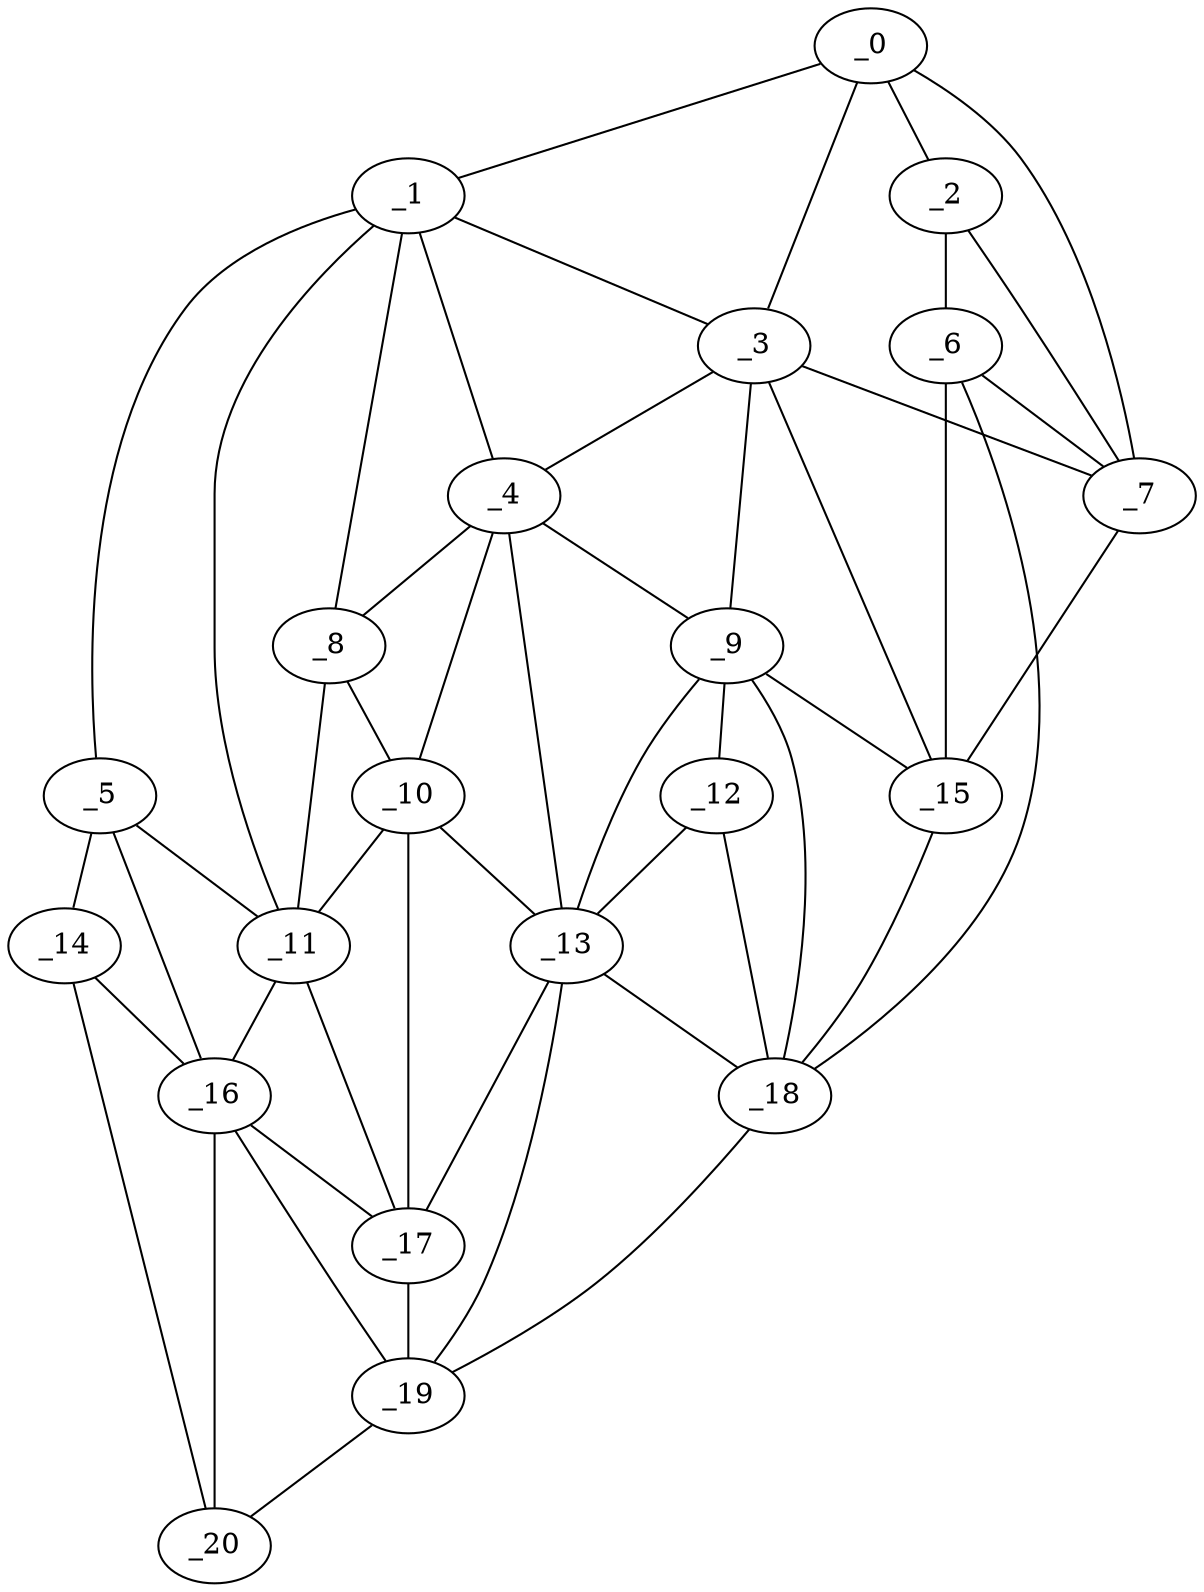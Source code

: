 graph "obj17__300.gxl" {
	_0	 [x=48,
		y=18];
	_1	 [x=49,
		y=83];
	_0 -- _1	 [valence=1];
	_2	 [x=64,
		y=7];
	_0 -- _2	 [valence=1];
	_3	 [x=68,
		y=35];
	_0 -- _3	 [valence=2];
	_7	 [x=74,
		y=13];
	_0 -- _7	 [valence=1];
	_1 -- _3	 [valence=1];
	_4	 [x=69,
		y=75];
	_1 -- _4	 [valence=2];
	_5	 [x=71,
		y=125];
	_1 -- _5	 [valence=1];
	_8	 [x=75,
		y=86];
	_1 -- _8	 [valence=2];
	_11	 [x=81,
		y=99];
	_1 -- _11	 [valence=2];
	_6	 [x=72,
		y=2];
	_2 -- _6	 [valence=1];
	_2 -- _7	 [valence=2];
	_3 -- _4	 [valence=2];
	_3 -- _7	 [valence=2];
	_9	 [x=78,
		y=55];
	_3 -- _9	 [valence=1];
	_15	 [x=83,
		y=31];
	_3 -- _15	 [valence=2];
	_4 -- _8	 [valence=1];
	_4 -- _9	 [valence=1];
	_10	 [x=79,
		y=80];
	_4 -- _10	 [valence=2];
	_13	 [x=82,
		y=65];
	_4 -- _13	 [valence=2];
	_5 -- _11	 [valence=1];
	_14	 [x=82,
		y=122];
	_5 -- _14	 [valence=1];
	_16	 [x=85,
		y=118];
	_5 -- _16	 [valence=2];
	_6 -- _7	 [valence=1];
	_6 -- _15	 [valence=2];
	_18	 [x=91,
		y=40];
	_6 -- _18	 [valence=1];
	_7 -- _15	 [valence=1];
	_8 -- _10	 [valence=2];
	_8 -- _11	 [valence=1];
	_12	 [x=82,
		y=56];
	_9 -- _12	 [valence=2];
	_9 -- _13	 [valence=2];
	_9 -- _15	 [valence=2];
	_9 -- _18	 [valence=2];
	_10 -- _11	 [valence=1];
	_10 -- _13	 [valence=1];
	_17	 [x=90,
		y=101];
	_10 -- _17	 [valence=1];
	_11 -- _16	 [valence=1];
	_11 -- _17	 [valence=2];
	_12 -- _13	 [valence=2];
	_12 -- _18	 [valence=1];
	_13 -- _17	 [valence=2];
	_13 -- _18	 [valence=2];
	_19	 [x=95,
		y=106];
	_13 -- _19	 [valence=2];
	_14 -- _16	 [valence=2];
	_20	 [x=95,
		y=113];
	_14 -- _20	 [valence=1];
	_15 -- _18	 [valence=2];
	_16 -- _17	 [valence=2];
	_16 -- _19	 [valence=2];
	_16 -- _20	 [valence=1];
	_17 -- _19	 [valence=2];
	_18 -- _19	 [valence=1];
	_19 -- _20	 [valence=1];
}
